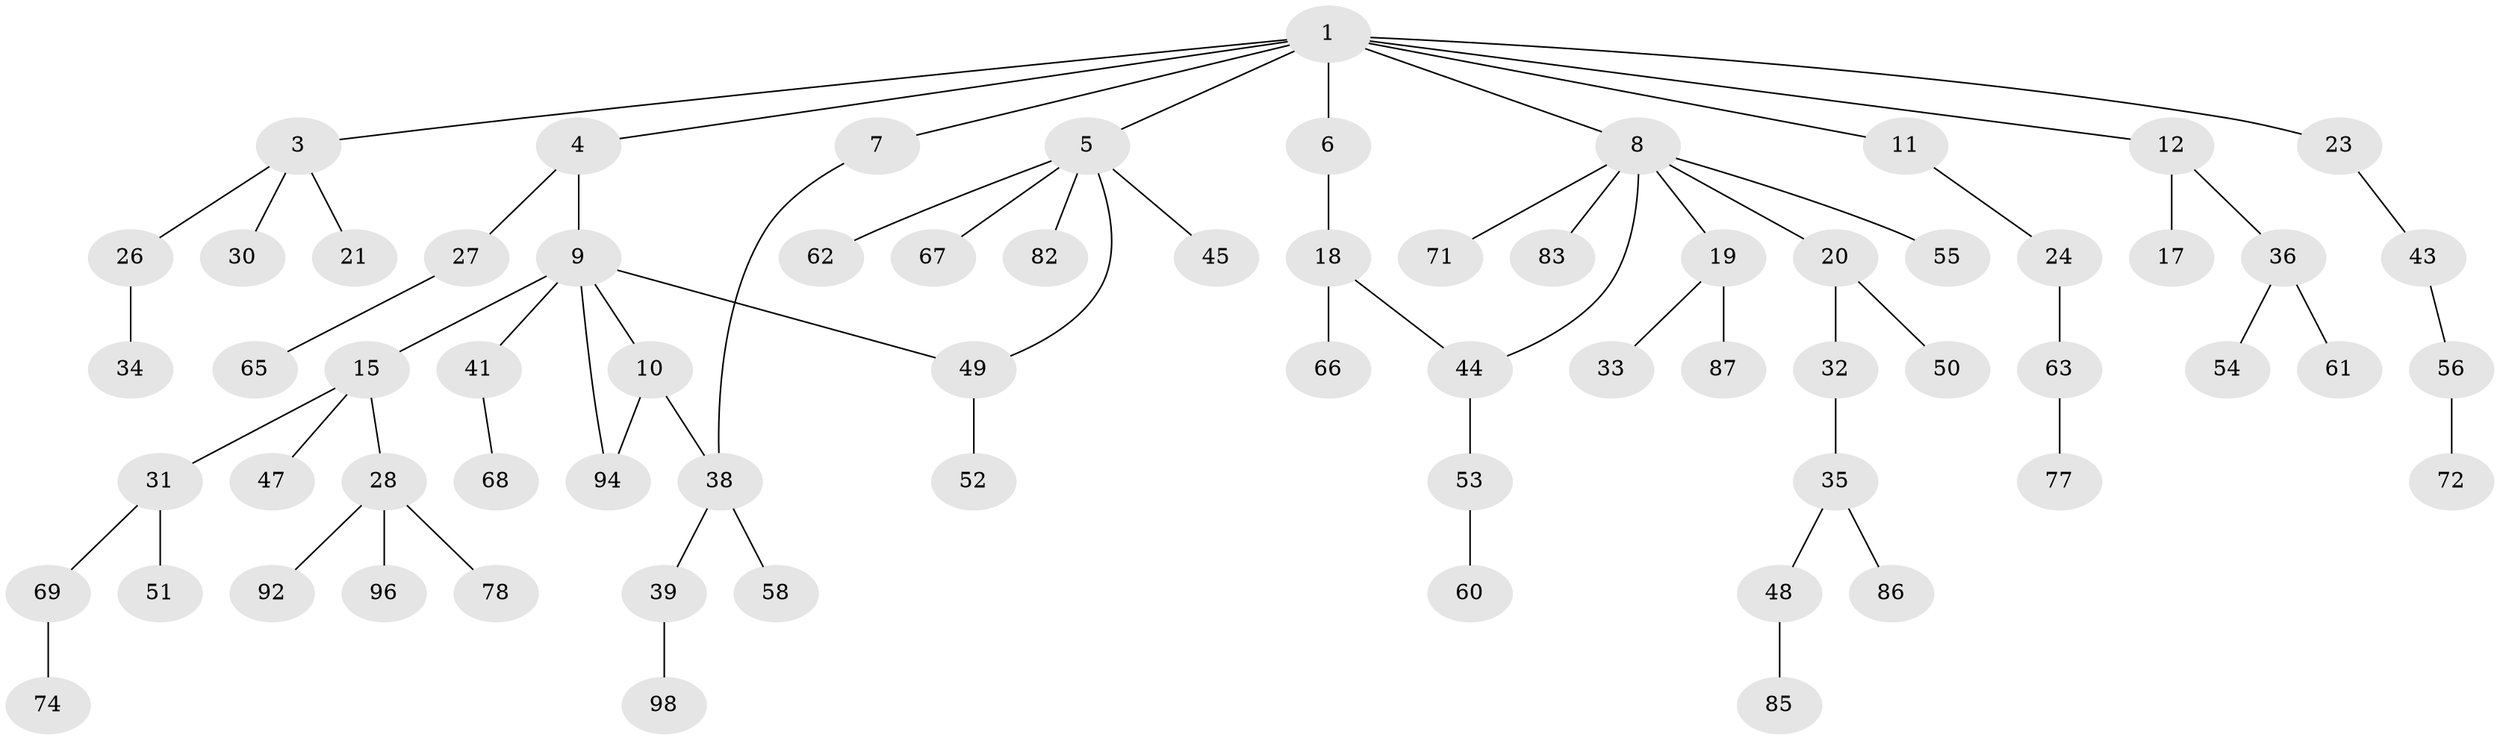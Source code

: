 // original degree distribution, {5: 0.010101010101010102, 6: 0.020202020202020204, 4: 0.09090909090909091, 8: 0.010101010101010102, 2: 0.23232323232323232, 7: 0.010101010101010102, 3: 0.15151515151515152, 1: 0.47474747474747475}
// Generated by graph-tools (version 1.1) at 2025/17/03/04/25 18:17:12]
// undirected, 69 vertices, 72 edges
graph export_dot {
graph [start="1"]
  node [color=gray90,style=filled];
  1 [super="+2"];
  3;
  4 [super="+14"];
  5 [super="+25+40+16+13"];
  6;
  7;
  8;
  9;
  10 [super="+73"];
  11 [super="+75"];
  12 [super="+80"];
  15 [super="+42"];
  17 [super="+70"];
  18;
  19;
  20 [super="+22"];
  21;
  23;
  24 [super="+57"];
  26 [super="+29"];
  27;
  28;
  30;
  31;
  32;
  33;
  34;
  35 [super="+37"];
  36 [super="+79"];
  38 [super="+46"];
  39;
  41;
  43 [super="+59+64"];
  44 [super="+89"];
  45;
  47;
  48;
  49;
  50;
  51 [super="+90"];
  52;
  53;
  54;
  55;
  56;
  58;
  60;
  61;
  62;
  63;
  65;
  66;
  67;
  68;
  69 [super="+97"];
  71;
  72;
  74;
  77;
  78;
  82;
  83 [super="+99"];
  85;
  86;
  87;
  92;
  94;
  96;
  98;
  1 -- 5;
  1 -- 6;
  1 -- 7;
  1 -- 8;
  1 -- 3;
  1 -- 4;
  1 -- 23;
  1 -- 11;
  1 -- 12;
  3 -- 21;
  3 -- 26;
  3 -- 30;
  4 -- 9;
  4 -- 27;
  5 -- 45;
  5 -- 62;
  5 -- 67;
  5 -- 82;
  5 -- 49;
  6 -- 18;
  7 -- 38;
  8 -- 19;
  8 -- 20;
  8 -- 55;
  8 -- 71;
  8 -- 83;
  8 -- 44;
  9 -- 10;
  9 -- 15;
  9 -- 41;
  9 -- 94;
  9 -- 49;
  10 -- 94;
  10 -- 38;
  11 -- 24;
  12 -- 17;
  12 -- 36;
  15 -- 28;
  15 -- 31;
  15 -- 47;
  18 -- 44;
  18 -- 66;
  19 -- 33;
  19 -- 87;
  20 -- 32;
  20 -- 50;
  23 -- 43;
  24 -- 63;
  26 -- 34;
  27 -- 65;
  28 -- 78;
  28 -- 92;
  28 -- 96;
  31 -- 51;
  31 -- 69;
  32 -- 35;
  35 -- 48;
  35 -- 86;
  36 -- 54 [weight=2];
  36 -- 61;
  38 -- 39;
  38 -- 58;
  39 -- 98;
  41 -- 68;
  43 -- 56;
  44 -- 53;
  48 -- 85;
  49 -- 52;
  53 -- 60;
  56 -- 72;
  63 -- 77;
  69 -- 74;
}
